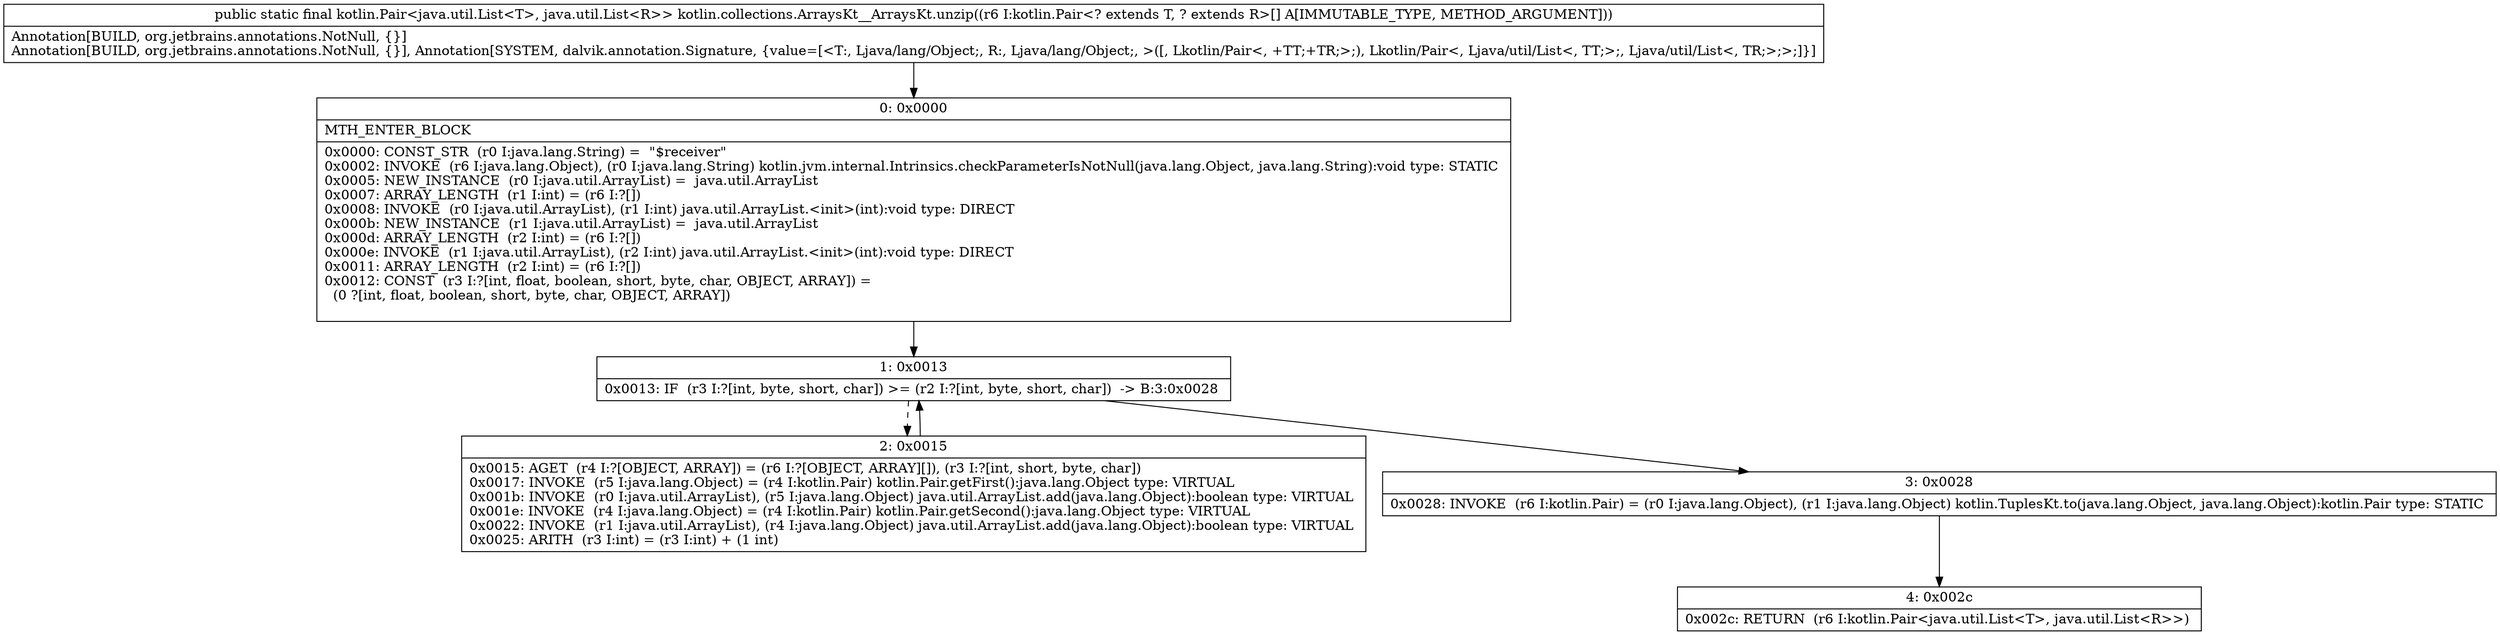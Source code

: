 digraph "CFG forkotlin.collections.ArraysKt__ArraysKt.unzip([Lkotlin\/Pair;)Lkotlin\/Pair;" {
Node_0 [shape=record,label="{0\:\ 0x0000|MTH_ENTER_BLOCK\l|0x0000: CONST_STR  (r0 I:java.lang.String) =  \"$receiver\" \l0x0002: INVOKE  (r6 I:java.lang.Object), (r0 I:java.lang.String) kotlin.jvm.internal.Intrinsics.checkParameterIsNotNull(java.lang.Object, java.lang.String):void type: STATIC \l0x0005: NEW_INSTANCE  (r0 I:java.util.ArrayList) =  java.util.ArrayList \l0x0007: ARRAY_LENGTH  (r1 I:int) = (r6 I:?[]) \l0x0008: INVOKE  (r0 I:java.util.ArrayList), (r1 I:int) java.util.ArrayList.\<init\>(int):void type: DIRECT \l0x000b: NEW_INSTANCE  (r1 I:java.util.ArrayList) =  java.util.ArrayList \l0x000d: ARRAY_LENGTH  (r2 I:int) = (r6 I:?[]) \l0x000e: INVOKE  (r1 I:java.util.ArrayList), (r2 I:int) java.util.ArrayList.\<init\>(int):void type: DIRECT \l0x0011: ARRAY_LENGTH  (r2 I:int) = (r6 I:?[]) \l0x0012: CONST  (r3 I:?[int, float, boolean, short, byte, char, OBJECT, ARRAY]) = \l  (0 ?[int, float, boolean, short, byte, char, OBJECT, ARRAY])\l \l}"];
Node_1 [shape=record,label="{1\:\ 0x0013|0x0013: IF  (r3 I:?[int, byte, short, char]) \>= (r2 I:?[int, byte, short, char])  \-\> B:3:0x0028 \l}"];
Node_2 [shape=record,label="{2\:\ 0x0015|0x0015: AGET  (r4 I:?[OBJECT, ARRAY]) = (r6 I:?[OBJECT, ARRAY][]), (r3 I:?[int, short, byte, char]) \l0x0017: INVOKE  (r5 I:java.lang.Object) = (r4 I:kotlin.Pair) kotlin.Pair.getFirst():java.lang.Object type: VIRTUAL \l0x001b: INVOKE  (r0 I:java.util.ArrayList), (r5 I:java.lang.Object) java.util.ArrayList.add(java.lang.Object):boolean type: VIRTUAL \l0x001e: INVOKE  (r4 I:java.lang.Object) = (r4 I:kotlin.Pair) kotlin.Pair.getSecond():java.lang.Object type: VIRTUAL \l0x0022: INVOKE  (r1 I:java.util.ArrayList), (r4 I:java.lang.Object) java.util.ArrayList.add(java.lang.Object):boolean type: VIRTUAL \l0x0025: ARITH  (r3 I:int) = (r3 I:int) + (1 int) \l}"];
Node_3 [shape=record,label="{3\:\ 0x0028|0x0028: INVOKE  (r6 I:kotlin.Pair) = (r0 I:java.lang.Object), (r1 I:java.lang.Object) kotlin.TuplesKt.to(java.lang.Object, java.lang.Object):kotlin.Pair type: STATIC \l}"];
Node_4 [shape=record,label="{4\:\ 0x002c|0x002c: RETURN  (r6 I:kotlin.Pair\<java.util.List\<T\>, java.util.List\<R\>\>) \l}"];
MethodNode[shape=record,label="{public static final kotlin.Pair\<java.util.List\<T\>, java.util.List\<R\>\> kotlin.collections.ArraysKt__ArraysKt.unzip((r6 I:kotlin.Pair\<? extends T, ? extends R\>[] A[IMMUTABLE_TYPE, METHOD_ARGUMENT]))  | Annotation[BUILD, org.jetbrains.annotations.NotNull, \{\}]\lAnnotation[BUILD, org.jetbrains.annotations.NotNull, \{\}], Annotation[SYSTEM, dalvik.annotation.Signature, \{value=[\<T:, Ljava\/lang\/Object;, R:, Ljava\/lang\/Object;, \>([, Lkotlin\/Pair\<, +TT;+TR;\>;), Lkotlin\/Pair\<, Ljava\/util\/List\<, TT;\>;, Ljava\/util\/List\<, TR;\>;\>;]\}]\l}"];
MethodNode -> Node_0;
Node_0 -> Node_1;
Node_1 -> Node_2[style=dashed];
Node_1 -> Node_3;
Node_2 -> Node_1;
Node_3 -> Node_4;
}

